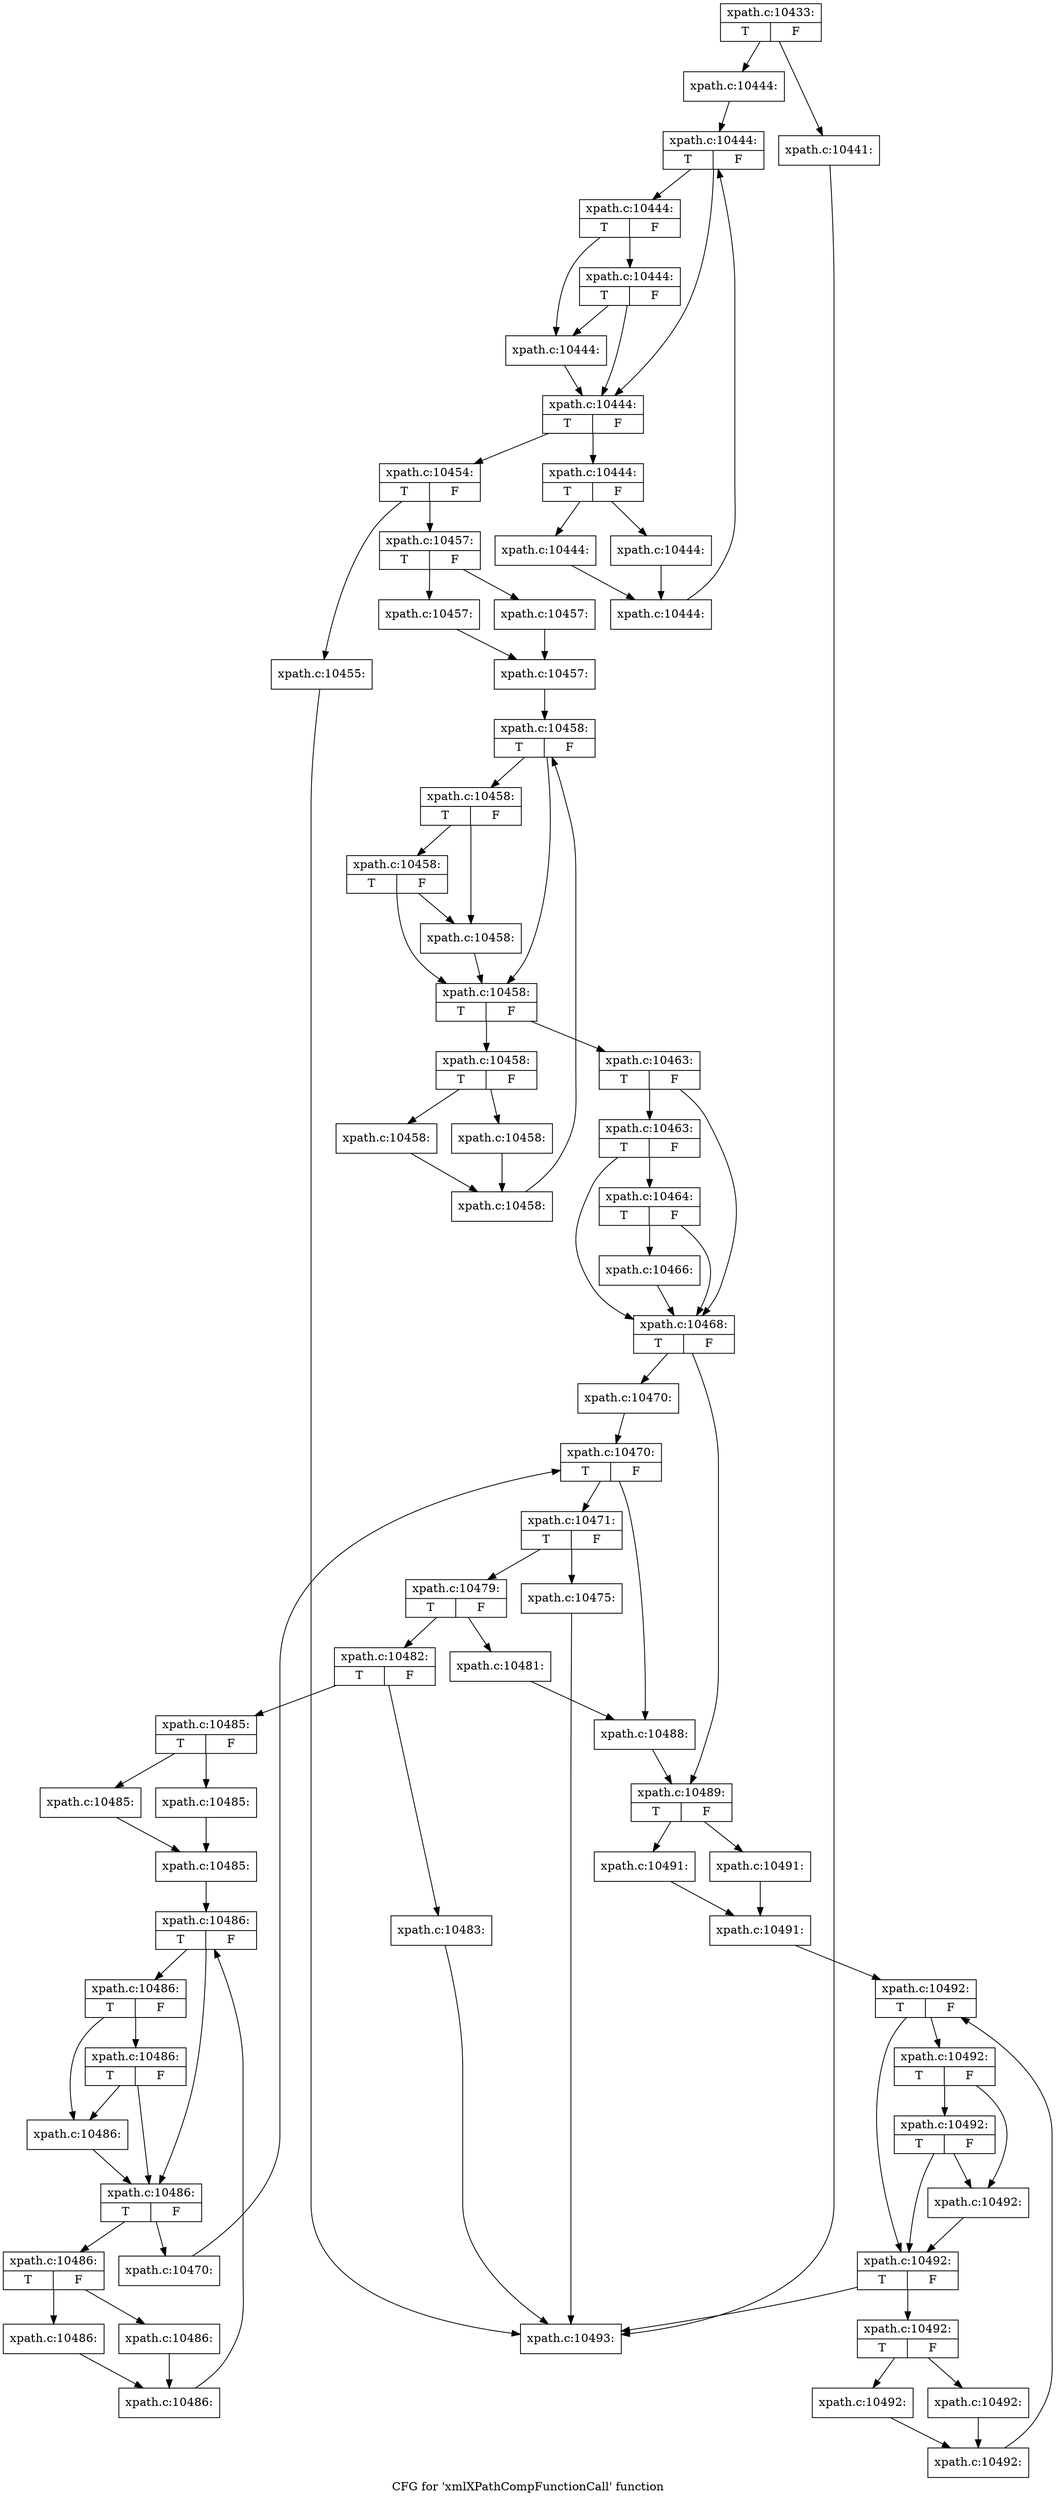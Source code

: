 digraph "CFG for 'xmlXPathCompFunctionCall' function" {
	label="CFG for 'xmlXPathCompFunctionCall' function";

	Node0x4f3bf50 [shape=record,label="{xpath.c:10433:|{<s0>T|<s1>F}}"];
	Node0x4f3bf50 -> Node0x4f496b0;
	Node0x4f3bf50 -> Node0x4f49700;
	Node0x4f496b0 [shape=record,label="{xpath.c:10441:}"];
	Node0x4f496b0 -> Node0x4f563c0;
	Node0x4f49700 [shape=record,label="{xpath.c:10444:}"];
	Node0x4f49700 -> Node0x4f49e30;
	Node0x4f49e30 [shape=record,label="{xpath.c:10444:|{<s0>T|<s1>F}}"];
	Node0x4f49e30 -> Node0x4f4a070;
	Node0x4f49e30 -> Node0x4f4a110;
	Node0x4f4a110 [shape=record,label="{xpath.c:10444:|{<s0>T|<s1>F}}"];
	Node0x4f4a110 -> Node0x4f4a470;
	Node0x4f4a110 -> Node0x4f4a0c0;
	Node0x4f4a470 [shape=record,label="{xpath.c:10444:|{<s0>T|<s1>F}}"];
	Node0x4f4a470 -> Node0x4f4a070;
	Node0x4f4a470 -> Node0x4f4a0c0;
	Node0x4f4a0c0 [shape=record,label="{xpath.c:10444:}"];
	Node0x4f4a0c0 -> Node0x4f4a070;
	Node0x4f4a070 [shape=record,label="{xpath.c:10444:|{<s0>T|<s1>F}}"];
	Node0x4f4a070 -> Node0x4f4aaa0;
	Node0x4f4a070 -> Node0x4f4a020;
	Node0x4f4aaa0 [shape=record,label="{xpath.c:10444:|{<s0>T|<s1>F}}"];
	Node0x4f4aaa0 -> Node0x4f4af50;
	Node0x4f4aaa0 -> Node0x4f4afa0;
	Node0x4f4af50 [shape=record,label="{xpath.c:10444:}"];
	Node0x4f4af50 -> Node0x4f4aff0;
	Node0x4f4afa0 [shape=record,label="{xpath.c:10444:}"];
	Node0x4f4afa0 -> Node0x4f4aff0;
	Node0x4f4aff0 [shape=record,label="{xpath.c:10444:}"];
	Node0x4f4aff0 -> Node0x4f49e30;
	Node0x4f4a020 [shape=record,label="{xpath.c:10454:|{<s0>T|<s1>F}}"];
	Node0x4f4a020 -> Node0x4f4b950;
	Node0x4f4a020 -> Node0x4f4b9a0;
	Node0x4f4b950 [shape=record,label="{xpath.c:10455:}"];
	Node0x4f4b950 -> Node0x4f563c0;
	Node0x4f4b9a0 [shape=record,label="{xpath.c:10457:|{<s0>T|<s1>F}}"];
	Node0x4f4b9a0 -> Node0x4f4c0e0;
	Node0x4f4b9a0 -> Node0x4f4c130;
	Node0x4f4c0e0 [shape=record,label="{xpath.c:10457:}"];
	Node0x4f4c0e0 -> Node0x4f4c180;
	Node0x4f4c130 [shape=record,label="{xpath.c:10457:}"];
	Node0x4f4c130 -> Node0x4f4c180;
	Node0x4f4c180 [shape=record,label="{xpath.c:10457:}"];
	Node0x4f4c180 -> Node0x4f4ca70;
	Node0x4f4ca70 [shape=record,label="{xpath.c:10458:|{<s0>T|<s1>F}}"];
	Node0x4f4ca70 -> Node0x4f4ccb0;
	Node0x4f4ca70 -> Node0x4f4cd50;
	Node0x4f4cd50 [shape=record,label="{xpath.c:10458:|{<s0>T|<s1>F}}"];
	Node0x4f4cd50 -> Node0x4f4d0b0;
	Node0x4f4cd50 -> Node0x4f4cd00;
	Node0x4f4d0b0 [shape=record,label="{xpath.c:10458:|{<s0>T|<s1>F}}"];
	Node0x4f4d0b0 -> Node0x4f4ccb0;
	Node0x4f4d0b0 -> Node0x4f4cd00;
	Node0x4f4cd00 [shape=record,label="{xpath.c:10458:}"];
	Node0x4f4cd00 -> Node0x4f4ccb0;
	Node0x4f4ccb0 [shape=record,label="{xpath.c:10458:|{<s0>T|<s1>F}}"];
	Node0x4f4ccb0 -> Node0x4f4d6e0;
	Node0x4f4ccb0 -> Node0x4f4cc60;
	Node0x4f4d6e0 [shape=record,label="{xpath.c:10458:|{<s0>T|<s1>F}}"];
	Node0x4f4d6e0 -> Node0x4f4db90;
	Node0x4f4d6e0 -> Node0x4f4dbe0;
	Node0x4f4db90 [shape=record,label="{xpath.c:10458:}"];
	Node0x4f4db90 -> Node0x4f4dc30;
	Node0x4f4dbe0 [shape=record,label="{xpath.c:10458:}"];
	Node0x4f4dbe0 -> Node0x4f4dc30;
	Node0x4f4dc30 [shape=record,label="{xpath.c:10458:}"];
	Node0x4f4dc30 -> Node0x4f4ca70;
	Node0x4f4cc60 [shape=record,label="{xpath.c:10463:|{<s0>T|<s1>F}}"];
	Node0x4f4cc60 -> Node0x4f4e6b0;
	Node0x4f4cc60 -> Node0x4f4e5e0;
	Node0x4f4e6b0 [shape=record,label="{xpath.c:10463:|{<s0>T|<s1>F}}"];
	Node0x4f4e6b0 -> Node0x4f4e630;
	Node0x4f4e6b0 -> Node0x4f4e5e0;
	Node0x4f4e630 [shape=record,label="{xpath.c:10464:|{<s0>T|<s1>F}}"];
	Node0x4f4e630 -> Node0x4f4e590;
	Node0x4f4e630 -> Node0x4f4e5e0;
	Node0x4f4e590 [shape=record,label="{xpath.c:10466:}"];
	Node0x4f4e590 -> Node0x4f4e5e0;
	Node0x4f4e5e0 [shape=record,label="{xpath.c:10468:|{<s0>T|<s1>F}}"];
	Node0x4f4e5e0 -> Node0x4f4f660;
	Node0x4f4e5e0 -> Node0x4f4f6b0;
	Node0x4f4f660 [shape=record,label="{xpath.c:10470:}"];
	Node0x4f4f660 -> Node0x4f4fbc0;
	Node0x4f4fbc0 [shape=record,label="{xpath.c:10470:|{<s0>T|<s1>F}}"];
	Node0x4f4fbc0 -> Node0x4f500e0;
	Node0x4f4fbc0 -> Node0x4f4fd80;
	Node0x4f500e0 [shape=record,label="{xpath.c:10471:|{<s0>T|<s1>F}}"];
	Node0x4f500e0 -> Node0x4f50dc0;
	Node0x4f500e0 -> Node0x4f50e10;
	Node0x4f50dc0 [shape=record,label="{xpath.c:10475:}"];
	Node0x4f50dc0 -> Node0x4f563c0;
	Node0x4f50e10 [shape=record,label="{xpath.c:10479:|{<s0>T|<s1>F}}"];
	Node0x4f50e10 -> Node0x4f51e90;
	Node0x4f50e10 -> Node0x4f51ee0;
	Node0x4f51e90 [shape=record,label="{xpath.c:10481:}"];
	Node0x4f51e90 -> Node0x4f4fd80;
	Node0x4f51ee0 [shape=record,label="{xpath.c:10482:|{<s0>T|<s1>F}}"];
	Node0x4f51ee0 -> Node0x4f52450;
	Node0x4f51ee0 -> Node0x4f524a0;
	Node0x4f52450 [shape=record,label="{xpath.c:10483:}"];
	Node0x4f52450 -> Node0x4f563c0;
	Node0x4f524a0 [shape=record,label="{xpath.c:10485:|{<s0>T|<s1>F}}"];
	Node0x4f524a0 -> Node0x4f52c20;
	Node0x4f524a0 -> Node0x4f52c70;
	Node0x4f52c20 [shape=record,label="{xpath.c:10485:}"];
	Node0x4f52c20 -> Node0x4f52cc0;
	Node0x4f52c70 [shape=record,label="{xpath.c:10485:}"];
	Node0x4f52c70 -> Node0x4f52cc0;
	Node0x4f52cc0 [shape=record,label="{xpath.c:10485:}"];
	Node0x4f52cc0 -> Node0x4f535b0;
	Node0x4f535b0 [shape=record,label="{xpath.c:10486:|{<s0>T|<s1>F}}"];
	Node0x4f535b0 -> Node0x4f537f0;
	Node0x4f535b0 -> Node0x4f53890;
	Node0x4f53890 [shape=record,label="{xpath.c:10486:|{<s0>T|<s1>F}}"];
	Node0x4f53890 -> Node0x4f53bf0;
	Node0x4f53890 -> Node0x4f53840;
	Node0x4f53bf0 [shape=record,label="{xpath.c:10486:|{<s0>T|<s1>F}}"];
	Node0x4f53bf0 -> Node0x4f537f0;
	Node0x4f53bf0 -> Node0x4f53840;
	Node0x4f53840 [shape=record,label="{xpath.c:10486:}"];
	Node0x4f53840 -> Node0x4f537f0;
	Node0x4f537f0 [shape=record,label="{xpath.c:10486:|{<s0>T|<s1>F}}"];
	Node0x4f537f0 -> Node0x4f54220;
	Node0x4f537f0 -> Node0x4f537a0;
	Node0x4f54220 [shape=record,label="{xpath.c:10486:|{<s0>T|<s1>F}}"];
	Node0x4f54220 -> Node0x4f546d0;
	Node0x4f54220 -> Node0x4f54720;
	Node0x4f546d0 [shape=record,label="{xpath.c:10486:}"];
	Node0x4f546d0 -> Node0x4f54770;
	Node0x4f54720 [shape=record,label="{xpath.c:10486:}"];
	Node0x4f54720 -> Node0x4f54770;
	Node0x4f54770 [shape=record,label="{xpath.c:10486:}"];
	Node0x4f54770 -> Node0x4f535b0;
	Node0x4f537a0 [shape=record,label="{xpath.c:10470:}"];
	Node0x4f537a0 -> Node0x4f4fbc0;
	Node0x4f4fd80 [shape=record,label="{xpath.c:10488:}"];
	Node0x4f4fd80 -> Node0x4f4f6b0;
	Node0x4f4f6b0 [shape=record,label="{xpath.c:10489:|{<s0>T|<s1>F}}"];
	Node0x4f4f6b0 -> Node0x4f556f0;
	Node0x4f4f6b0 -> Node0x4f55740;
	Node0x4f556f0 [shape=record,label="{xpath.c:10491:}"];
	Node0x4f556f0 -> Node0x4f558e0;
	Node0x4f55740 [shape=record,label="{xpath.c:10491:}"];
	Node0x4f55740 -> Node0x4f558e0;
	Node0x4f558e0 [shape=record,label="{xpath.c:10491:}"];
	Node0x4f558e0 -> Node0x4f561d0;
	Node0x4f561d0 [shape=record,label="{xpath.c:10492:|{<s0>T|<s1>F}}"];
	Node0x4f561d0 -> Node0x4f56410;
	Node0x4f561d0 -> Node0x4f564b0;
	Node0x4f564b0 [shape=record,label="{xpath.c:10492:|{<s0>T|<s1>F}}"];
	Node0x4f564b0 -> Node0x4f56810;
	Node0x4f564b0 -> Node0x4f56460;
	Node0x4f56810 [shape=record,label="{xpath.c:10492:|{<s0>T|<s1>F}}"];
	Node0x4f56810 -> Node0x4f56410;
	Node0x4f56810 -> Node0x4f56460;
	Node0x4f56460 [shape=record,label="{xpath.c:10492:}"];
	Node0x4f56460 -> Node0x4f56410;
	Node0x4f56410 [shape=record,label="{xpath.c:10492:|{<s0>T|<s1>F}}"];
	Node0x4f56410 -> Node0x4f56e40;
	Node0x4f56410 -> Node0x4f563c0;
	Node0x4f56e40 [shape=record,label="{xpath.c:10492:|{<s0>T|<s1>F}}"];
	Node0x4f56e40 -> Node0x4f572f0;
	Node0x4f56e40 -> Node0x4f57340;
	Node0x4f572f0 [shape=record,label="{xpath.c:10492:}"];
	Node0x4f572f0 -> Node0x4f57390;
	Node0x4f57340 [shape=record,label="{xpath.c:10492:}"];
	Node0x4f57340 -> Node0x4f57390;
	Node0x4f57390 [shape=record,label="{xpath.c:10492:}"];
	Node0x4f57390 -> Node0x4f561d0;
	Node0x4f563c0 [shape=record,label="{xpath.c:10493:}"];
}
